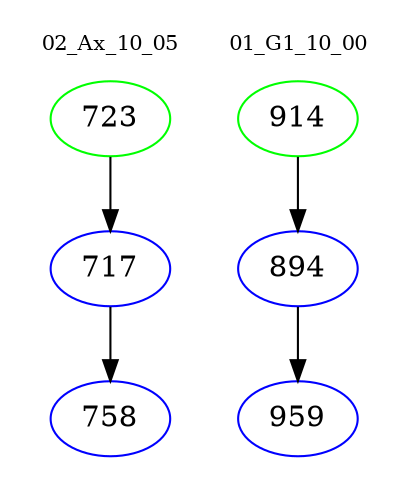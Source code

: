 digraph{
subgraph cluster_0 {
color = white
label = "02_Ax_10_05";
fontsize=10;
T0_723 [label="723", color="green"]
T0_723 -> T0_717 [color="black"]
T0_717 [label="717", color="blue"]
T0_717 -> T0_758 [color="black"]
T0_758 [label="758", color="blue"]
}
subgraph cluster_1 {
color = white
label = "01_G1_10_00";
fontsize=10;
T1_914 [label="914", color="green"]
T1_914 -> T1_894 [color="black"]
T1_894 [label="894", color="blue"]
T1_894 -> T1_959 [color="black"]
T1_959 [label="959", color="blue"]
}
}
